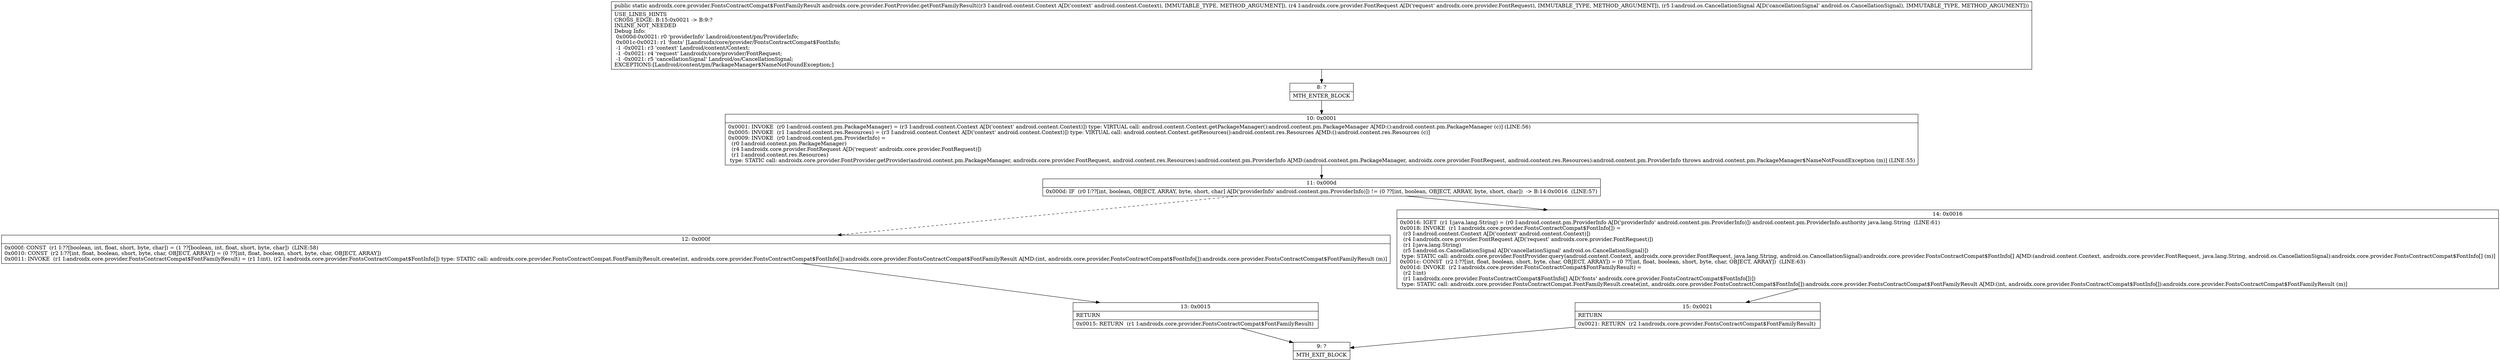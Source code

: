 digraph "CFG forandroidx.core.provider.FontProvider.getFontFamilyResult(Landroid\/content\/Context;Landroidx\/core\/provider\/FontRequest;Landroid\/os\/CancellationSignal;)Landroidx\/core\/provider\/FontsContractCompat$FontFamilyResult;" {
Node_8 [shape=record,label="{8\:\ ?|MTH_ENTER_BLOCK\l}"];
Node_10 [shape=record,label="{10\:\ 0x0001|0x0001: INVOKE  (r0 I:android.content.pm.PackageManager) = (r3 I:android.content.Context A[D('context' android.content.Context)]) type: VIRTUAL call: android.content.Context.getPackageManager():android.content.pm.PackageManager A[MD:():android.content.pm.PackageManager (c)] (LINE:56)\l0x0005: INVOKE  (r1 I:android.content.res.Resources) = (r3 I:android.content.Context A[D('context' android.content.Context)]) type: VIRTUAL call: android.content.Context.getResources():android.content.res.Resources A[MD:():android.content.res.Resources (c)]\l0x0009: INVOKE  (r0 I:android.content.pm.ProviderInfo) = \l  (r0 I:android.content.pm.PackageManager)\l  (r4 I:androidx.core.provider.FontRequest A[D('request' androidx.core.provider.FontRequest)])\l  (r1 I:android.content.res.Resources)\l type: STATIC call: androidx.core.provider.FontProvider.getProvider(android.content.pm.PackageManager, androidx.core.provider.FontRequest, android.content.res.Resources):android.content.pm.ProviderInfo A[MD:(android.content.pm.PackageManager, androidx.core.provider.FontRequest, android.content.res.Resources):android.content.pm.ProviderInfo throws android.content.pm.PackageManager$NameNotFoundException (m)] (LINE:55)\l}"];
Node_11 [shape=record,label="{11\:\ 0x000d|0x000d: IF  (r0 I:??[int, boolean, OBJECT, ARRAY, byte, short, char] A[D('providerInfo' android.content.pm.ProviderInfo)]) != (0 ??[int, boolean, OBJECT, ARRAY, byte, short, char])  \-\> B:14:0x0016  (LINE:57)\l}"];
Node_12 [shape=record,label="{12\:\ 0x000f|0x000f: CONST  (r1 I:??[boolean, int, float, short, byte, char]) = (1 ??[boolean, int, float, short, byte, char])  (LINE:58)\l0x0010: CONST  (r2 I:??[int, float, boolean, short, byte, char, OBJECT, ARRAY]) = (0 ??[int, float, boolean, short, byte, char, OBJECT, ARRAY]) \l0x0011: INVOKE  (r1 I:androidx.core.provider.FontsContractCompat$FontFamilyResult) = (r1 I:int), (r2 I:androidx.core.provider.FontsContractCompat$FontInfo[]) type: STATIC call: androidx.core.provider.FontsContractCompat.FontFamilyResult.create(int, androidx.core.provider.FontsContractCompat$FontInfo[]):androidx.core.provider.FontsContractCompat$FontFamilyResult A[MD:(int, androidx.core.provider.FontsContractCompat$FontInfo[]):androidx.core.provider.FontsContractCompat$FontFamilyResult (m)]\l}"];
Node_13 [shape=record,label="{13\:\ 0x0015|RETURN\l|0x0015: RETURN  (r1 I:androidx.core.provider.FontsContractCompat$FontFamilyResult) \l}"];
Node_9 [shape=record,label="{9\:\ ?|MTH_EXIT_BLOCK\l}"];
Node_14 [shape=record,label="{14\:\ 0x0016|0x0016: IGET  (r1 I:java.lang.String) = (r0 I:android.content.pm.ProviderInfo A[D('providerInfo' android.content.pm.ProviderInfo)]) android.content.pm.ProviderInfo.authority java.lang.String  (LINE:61)\l0x0018: INVOKE  (r1 I:androidx.core.provider.FontsContractCompat$FontInfo[]) = \l  (r3 I:android.content.Context A[D('context' android.content.Context)])\l  (r4 I:androidx.core.provider.FontRequest A[D('request' androidx.core.provider.FontRequest)])\l  (r1 I:java.lang.String)\l  (r5 I:android.os.CancellationSignal A[D('cancellationSignal' android.os.CancellationSignal)])\l type: STATIC call: androidx.core.provider.FontProvider.query(android.content.Context, androidx.core.provider.FontRequest, java.lang.String, android.os.CancellationSignal):androidx.core.provider.FontsContractCompat$FontInfo[] A[MD:(android.content.Context, androidx.core.provider.FontRequest, java.lang.String, android.os.CancellationSignal):androidx.core.provider.FontsContractCompat$FontInfo[] (m)]\l0x001c: CONST  (r2 I:??[int, float, boolean, short, byte, char, OBJECT, ARRAY]) = (0 ??[int, float, boolean, short, byte, char, OBJECT, ARRAY])  (LINE:63)\l0x001d: INVOKE  (r2 I:androidx.core.provider.FontsContractCompat$FontFamilyResult) = \l  (r2 I:int)\l  (r1 I:androidx.core.provider.FontsContractCompat$FontInfo[] A[D('fonts' androidx.core.provider.FontsContractCompat$FontInfo[])])\l type: STATIC call: androidx.core.provider.FontsContractCompat.FontFamilyResult.create(int, androidx.core.provider.FontsContractCompat$FontInfo[]):androidx.core.provider.FontsContractCompat$FontFamilyResult A[MD:(int, androidx.core.provider.FontsContractCompat$FontInfo[]):androidx.core.provider.FontsContractCompat$FontFamilyResult (m)]\l}"];
Node_15 [shape=record,label="{15\:\ 0x0021|RETURN\l|0x0021: RETURN  (r2 I:androidx.core.provider.FontsContractCompat$FontFamilyResult) \l}"];
MethodNode[shape=record,label="{public static androidx.core.provider.FontsContractCompat$FontFamilyResult androidx.core.provider.FontProvider.getFontFamilyResult((r3 I:android.content.Context A[D('context' android.content.Context), IMMUTABLE_TYPE, METHOD_ARGUMENT]), (r4 I:androidx.core.provider.FontRequest A[D('request' androidx.core.provider.FontRequest), IMMUTABLE_TYPE, METHOD_ARGUMENT]), (r5 I:android.os.CancellationSignal A[D('cancellationSignal' android.os.CancellationSignal), IMMUTABLE_TYPE, METHOD_ARGUMENT]))  | USE_LINES_HINTS\lCROSS_EDGE: B:15:0x0021 \-\> B:9:?\lINLINE_NOT_NEEDED\lDebug Info:\l  0x000d\-0x0021: r0 'providerInfo' Landroid\/content\/pm\/ProviderInfo;\l  0x001c\-0x0021: r1 'fonts' [Landroidx\/core\/provider\/FontsContractCompat$FontInfo;\l  \-1 \-0x0021: r3 'context' Landroid\/content\/Context;\l  \-1 \-0x0021: r4 'request' Landroidx\/core\/provider\/FontRequest;\l  \-1 \-0x0021: r5 'cancellationSignal' Landroid\/os\/CancellationSignal;\lEXCEPTIONS:[Landroid\/content\/pm\/PackageManager$NameNotFoundException;]\l}"];
MethodNode -> Node_8;Node_8 -> Node_10;
Node_10 -> Node_11;
Node_11 -> Node_12[style=dashed];
Node_11 -> Node_14;
Node_12 -> Node_13;
Node_13 -> Node_9;
Node_14 -> Node_15;
Node_15 -> Node_9;
}

